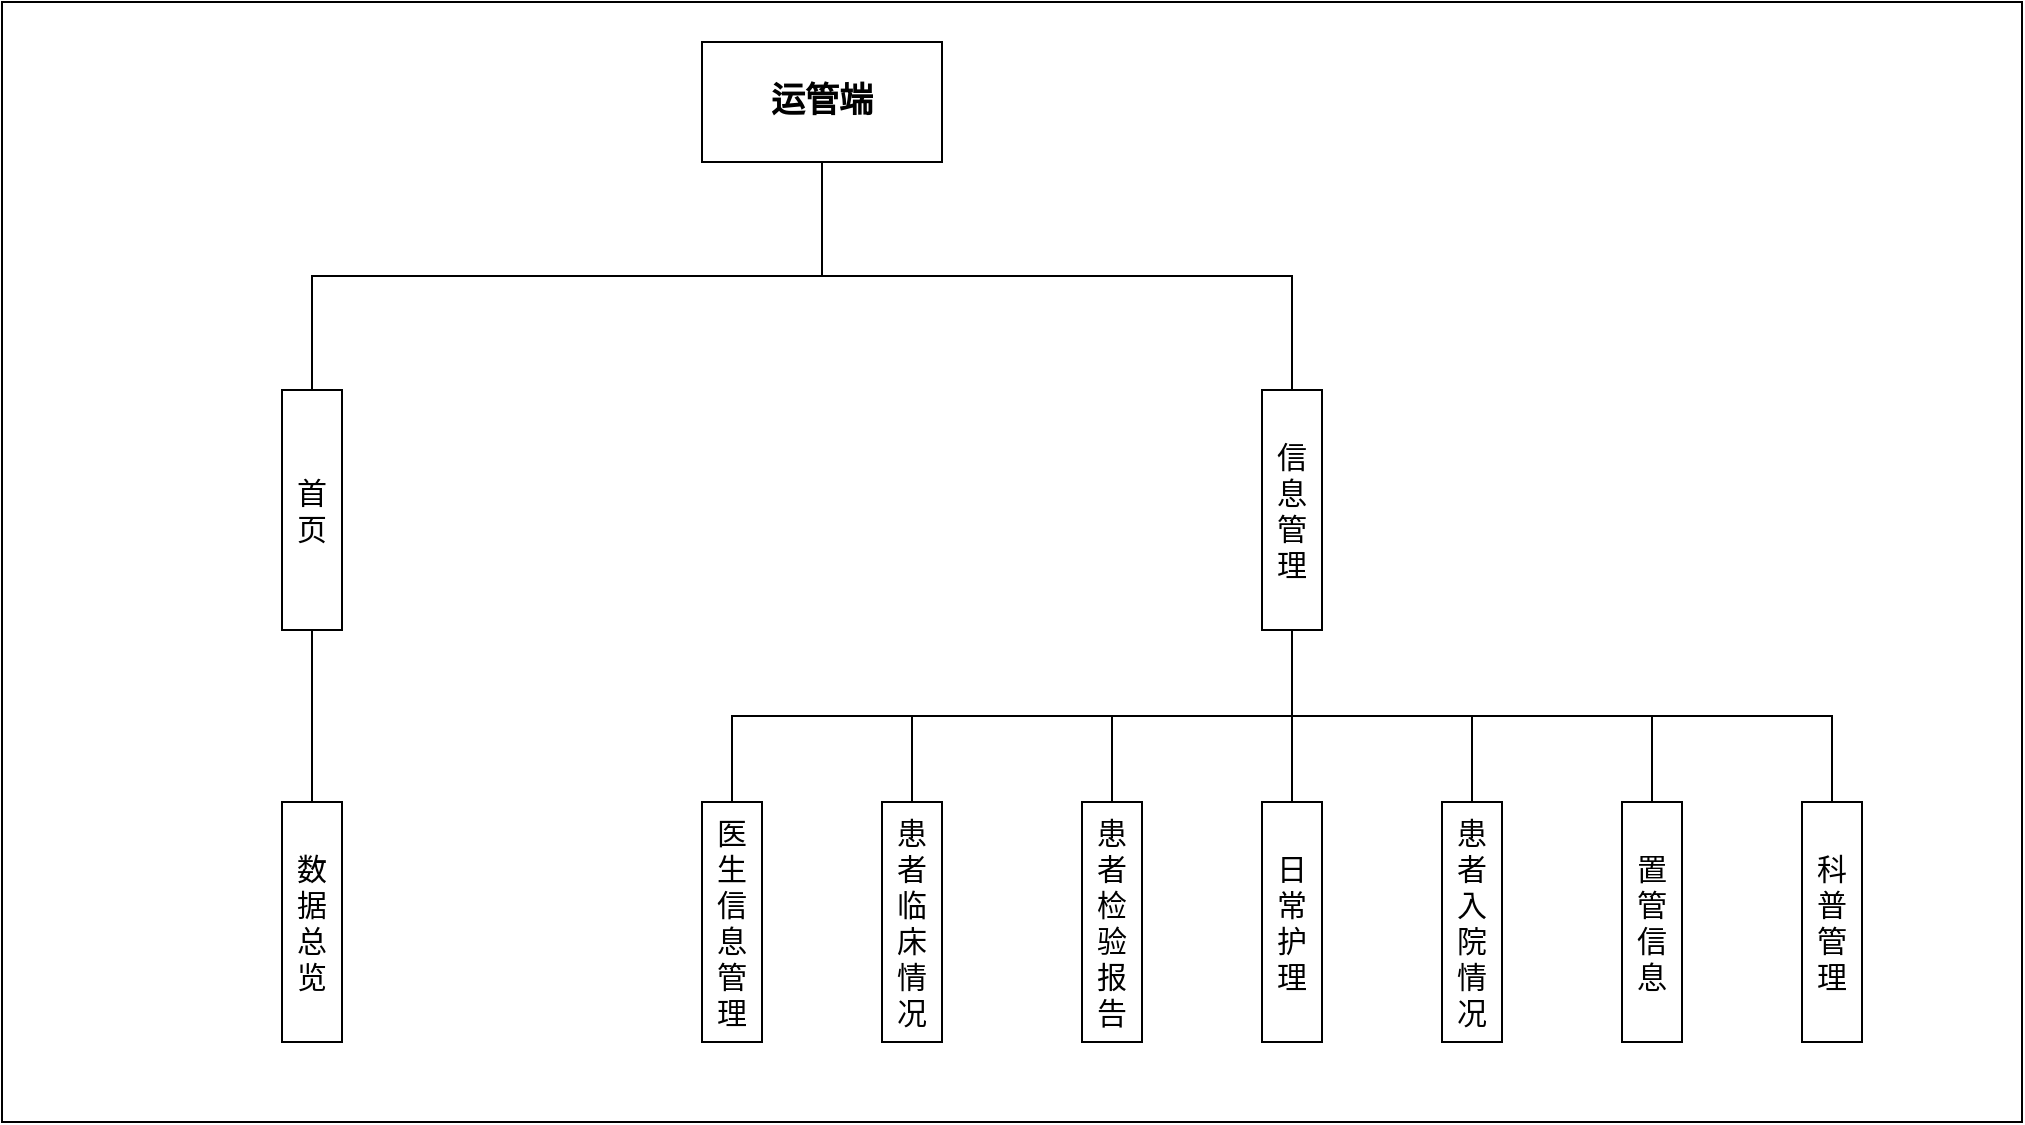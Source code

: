 <mxfile version="24.7.7">
  <diagram name="第 1 页" id="D0NEoAFGTw26UFZNmGIS">
    <mxGraphModel dx="1247" dy="831" grid="1" gridSize="10" guides="1" tooltips="1" connect="1" arrows="1" fold="1" page="1" pageScale="1" pageWidth="1169" pageHeight="827" math="0" shadow="0">
      <root>
        <mxCell id="0" />
        <mxCell id="1" parent="0" />
        <mxCell id="qrNv35pDL42WfuiKmYQW-18" value="" style="rounded=0;whiteSpace=wrap;html=1;strokeColor=default;" parent="1" vertex="1">
          <mxGeometry x="130" y="100" width="1010" height="560" as="geometry" />
        </mxCell>
        <mxCell id="7wRFRwG2RcYf6JmIkbSu-6" style="edgeStyle=orthogonalEdgeStyle;rounded=0;orthogonalLoop=1;jettySize=auto;html=1;exitX=0.5;exitY=1;exitDx=0;exitDy=0;entryX=0.5;entryY=0;entryDx=0;entryDy=0;endArrow=none;endFill=0;" parent="1" source="7wRFRwG2RcYf6JmIkbSu-1" target="7wRFRwG2RcYf6JmIkbSu-2" edge="1">
          <mxGeometry relative="1" as="geometry" />
        </mxCell>
        <mxCell id="qrNv35pDL42WfuiKmYQW-8" style="edgeStyle=orthogonalEdgeStyle;rounded=0;orthogonalLoop=1;jettySize=auto;html=1;exitX=0.5;exitY=1;exitDx=0;exitDy=0;entryX=0.5;entryY=0;entryDx=0;entryDy=0;endArrow=none;endFill=0;" parent="1" source="7wRFRwG2RcYf6JmIkbSu-1" target="7wRFRwG2RcYf6JmIkbSu-4" edge="1">
          <mxGeometry relative="1" as="geometry" />
        </mxCell>
        <mxCell id="7wRFRwG2RcYf6JmIkbSu-1" value="&lt;font style=&quot;font-size: 17px;&quot;&gt;&lt;b&gt;运管端&lt;/b&gt;&lt;/font&gt;" style="rounded=0;whiteSpace=wrap;html=1;" parent="1" vertex="1">
          <mxGeometry x="480" y="120" width="120" height="60" as="geometry" />
        </mxCell>
        <mxCell id="qrNv35pDL42WfuiKmYQW-5" style="edgeStyle=orthogonalEdgeStyle;rounded=0;orthogonalLoop=1;jettySize=auto;html=1;exitX=0.5;exitY=1;exitDx=0;exitDy=0;entryX=0.5;entryY=0;entryDx=0;entryDy=0;endArrow=none;endFill=0;" parent="1" source="7wRFRwG2RcYf6JmIkbSu-2" target="qrNv35pDL42WfuiKmYQW-1" edge="1">
          <mxGeometry relative="1" as="geometry" />
        </mxCell>
        <mxCell id="qrNv35pDL42WfuiKmYQW-6" style="edgeStyle=orthogonalEdgeStyle;rounded=0;orthogonalLoop=1;jettySize=auto;html=1;exitX=0.5;exitY=1;exitDx=0;exitDy=0;entryX=0.5;entryY=0;entryDx=0;entryDy=0;endArrow=none;endFill=0;" parent="1" source="7wRFRwG2RcYf6JmIkbSu-2" target="qrNv35pDL42WfuiKmYQW-2" edge="1">
          <mxGeometry relative="1" as="geometry" />
        </mxCell>
        <mxCell id="qrNv35pDL42WfuiKmYQW-7" style="edgeStyle=orthogonalEdgeStyle;rounded=0;orthogonalLoop=1;jettySize=auto;html=1;exitX=0.5;exitY=1;exitDx=0;exitDy=0;entryX=0.5;entryY=0;entryDx=0;entryDy=0;endArrow=none;endFill=0;" parent="1" source="7wRFRwG2RcYf6JmIkbSu-2" target="qrNv35pDL42WfuiKmYQW-3" edge="1">
          <mxGeometry relative="1" as="geometry" />
        </mxCell>
        <mxCell id="SsCfwVIT7aCT6PK4TcLi-2" style="edgeStyle=orthogonalEdgeStyle;rounded=0;orthogonalLoop=1;jettySize=auto;html=1;exitX=0.5;exitY=1;exitDx=0;exitDy=0;entryX=0.5;entryY=0;entryDx=0;entryDy=0;endArrow=none;endFill=0;" parent="1" source="7wRFRwG2RcYf6JmIkbSu-2" target="SsCfwVIT7aCT6PK4TcLi-1" edge="1">
          <mxGeometry relative="1" as="geometry" />
        </mxCell>
        <mxCell id="SsCfwVIT7aCT6PK4TcLi-6" style="edgeStyle=orthogonalEdgeStyle;rounded=0;orthogonalLoop=1;jettySize=auto;html=1;exitX=0.5;exitY=1;exitDx=0;exitDy=0;entryX=0.5;entryY=0;entryDx=0;entryDy=0;endArrow=none;endFill=0;" parent="1" source="7wRFRwG2RcYf6JmIkbSu-2" target="SsCfwVIT7aCT6PK4TcLi-3" edge="1">
          <mxGeometry relative="1" as="geometry" />
        </mxCell>
        <mxCell id="SsCfwVIT7aCT6PK4TcLi-7" style="edgeStyle=orthogonalEdgeStyle;rounded=0;orthogonalLoop=1;jettySize=auto;html=1;exitX=0.5;exitY=1;exitDx=0;exitDy=0;entryX=0.5;entryY=0;entryDx=0;entryDy=0;endArrow=none;endFill=0;" parent="1" source="7wRFRwG2RcYf6JmIkbSu-2" target="SsCfwVIT7aCT6PK4TcLi-5" edge="1">
          <mxGeometry relative="1" as="geometry" />
        </mxCell>
        <mxCell id="SsCfwVIT7aCT6PK4TcLi-8" style="edgeStyle=orthogonalEdgeStyle;rounded=0;orthogonalLoop=1;jettySize=auto;html=1;exitX=0.5;exitY=1;exitDx=0;exitDy=0;entryX=0.5;entryY=0;entryDx=0;entryDy=0;endArrow=none;endFill=0;" parent="1" source="7wRFRwG2RcYf6JmIkbSu-2" target="SsCfwVIT7aCT6PK4TcLi-4" edge="1">
          <mxGeometry relative="1" as="geometry" />
        </mxCell>
        <mxCell id="7wRFRwG2RcYf6JmIkbSu-2" value="&lt;font style=&quot;font-size: 15px;&quot;&gt;信息管理&lt;/font&gt;" style="rounded=0;whiteSpace=wrap;html=1;" parent="1" vertex="1">
          <mxGeometry x="760" y="294" width="30" height="120" as="geometry" />
        </mxCell>
        <mxCell id="qrNv35pDL42WfuiKmYQW-17" style="edgeStyle=orthogonalEdgeStyle;rounded=0;orthogonalLoop=1;jettySize=auto;html=1;exitX=0.5;exitY=1;exitDx=0;exitDy=0;entryX=0.5;entryY=0;entryDx=0;entryDy=0;endArrow=none;endFill=0;" parent="1" source="7wRFRwG2RcYf6JmIkbSu-4" target="qrNv35pDL42WfuiKmYQW-16" edge="1">
          <mxGeometry relative="1" as="geometry" />
        </mxCell>
        <mxCell id="7wRFRwG2RcYf6JmIkbSu-4" value="&lt;font style=&quot;font-size: 15px;&quot;&gt;首页&lt;/font&gt;" style="rounded=0;whiteSpace=wrap;html=1;" parent="1" vertex="1">
          <mxGeometry x="270" y="294" width="30" height="120" as="geometry" />
        </mxCell>
        <mxCell id="qrNv35pDL42WfuiKmYQW-1" value="&lt;font style=&quot;font-size: 15px;&quot;&gt;患者临床情况&lt;/font&gt;" style="rounded=0;whiteSpace=wrap;html=1;" parent="1" vertex="1">
          <mxGeometry x="570" y="500" width="30" height="120" as="geometry" />
        </mxCell>
        <mxCell id="qrNv35pDL42WfuiKmYQW-2" value="&lt;font style=&quot;font-size: 15px;&quot;&gt;患者检验报告&lt;/font&gt;" style="rounded=0;whiteSpace=wrap;html=1;" parent="1" vertex="1">
          <mxGeometry x="670" y="500" width="30" height="120" as="geometry" />
        </mxCell>
        <mxCell id="qrNv35pDL42WfuiKmYQW-3" value="&lt;font style=&quot;font-size: 15px;&quot;&gt;日常护理&lt;/font&gt;" style="rounded=0;whiteSpace=wrap;html=1;" parent="1" vertex="1">
          <mxGeometry x="760" y="500" width="30" height="120" as="geometry" />
        </mxCell>
        <mxCell id="qrNv35pDL42WfuiKmYQW-16" value="&lt;font style=&quot;font-size: 15px;&quot;&gt;数据总览&lt;/font&gt;" style="rounded=0;whiteSpace=wrap;html=1;" parent="1" vertex="1">
          <mxGeometry x="270" y="500" width="30" height="120" as="geometry" />
        </mxCell>
        <mxCell id="SsCfwVIT7aCT6PK4TcLi-1" value="&lt;font style=&quot;font-size: 15px;&quot;&gt;医生信息管理&lt;/font&gt;" style="rounded=0;whiteSpace=wrap;html=1;" parent="1" vertex="1">
          <mxGeometry x="480" y="500" width="30" height="120" as="geometry" />
        </mxCell>
        <mxCell id="SsCfwVIT7aCT6PK4TcLi-3" value="&lt;span style=&quot;font-size: 15px;&quot;&gt;患者入院情况&lt;/span&gt;" style="rounded=0;whiteSpace=wrap;html=1;" parent="1" vertex="1">
          <mxGeometry x="850" y="500" width="30" height="120" as="geometry" />
        </mxCell>
        <mxCell id="SsCfwVIT7aCT6PK4TcLi-4" value="&lt;span style=&quot;font-size: 15px;&quot;&gt;科普管理&lt;/span&gt;" style="rounded=0;whiteSpace=wrap;html=1;" parent="1" vertex="1">
          <mxGeometry x="1030" y="500" width="30" height="120" as="geometry" />
        </mxCell>
        <mxCell id="SsCfwVIT7aCT6PK4TcLi-5" value="&lt;span style=&quot;font-size: 15px;&quot;&gt;置管信息&lt;/span&gt;" style="rounded=0;whiteSpace=wrap;html=1;" parent="1" vertex="1">
          <mxGeometry x="940" y="500" width="30" height="120" as="geometry" />
        </mxCell>
      </root>
    </mxGraphModel>
  </diagram>
</mxfile>
